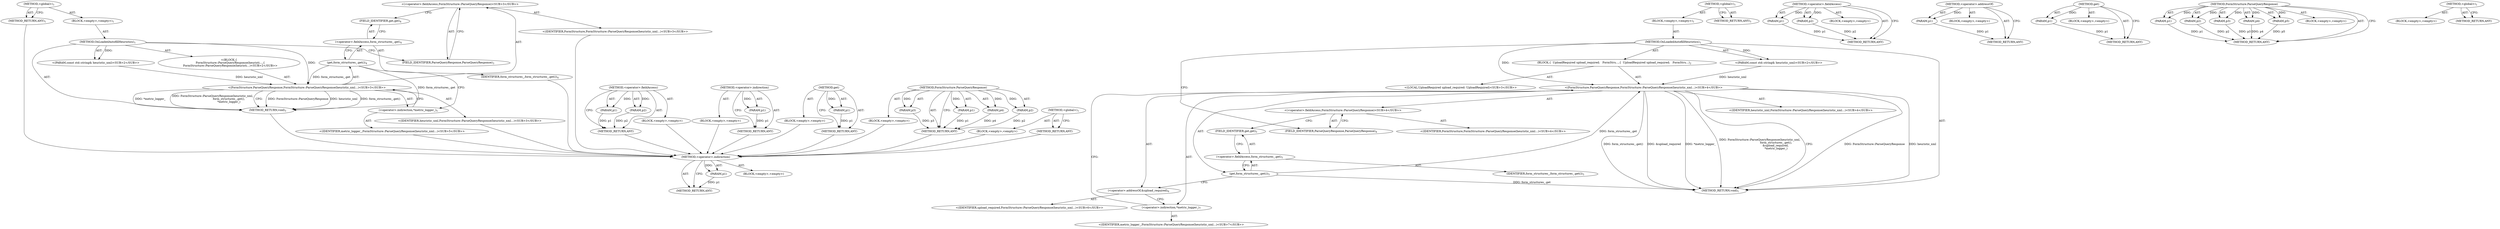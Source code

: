 digraph "&lt;global&gt;" {
vulnerable_65 [label=<(METHOD,&lt;operator&gt;.indirection)>];
vulnerable_66 [label=<(PARAM,p1)>];
vulnerable_67 [label=<(BLOCK,&lt;empty&gt;,&lt;empty&gt;)>];
vulnerable_68 [label=<(METHOD_RETURN,ANY)>];
vulnerable_6 [label=<(METHOD,&lt;global&gt;)<SUB>1</SUB>>];
vulnerable_7 [label=<(BLOCK,&lt;empty&gt;,&lt;empty&gt;)<SUB>1</SUB>>];
vulnerable_8 [label=<(METHOD,OnLoadedAutofillHeuristics)<SUB>1</SUB>>];
vulnerable_9 [label="<(PARAM,const std::string&amp; heuristic_xml)<SUB>2</SUB>>"];
vulnerable_10 [label=<(BLOCK,{
  UploadRequired upload_required;
   FormStru...,{
  UploadRequired upload_required;
   FormStru...)<SUB>2</SUB>>];
vulnerable_11 [label="<(LOCAL,UploadRequired upload_required: UploadRequired)<SUB>3</SUB>>"];
vulnerable_12 [label="<(FormStructure.ParseQueryResponse,FormStructure::ParseQueryResponse(heuristic_xml...)<SUB>4</SUB>>"];
vulnerable_13 [label="<(&lt;operator&gt;.fieldAccess,FormStructure::ParseQueryResponse)<SUB>4</SUB>>"];
vulnerable_14 [label="<(IDENTIFIER,FormStructure,FormStructure::ParseQueryResponse(heuristic_xml...)<SUB>4</SUB>>"];
vulnerable_15 [label=<(FIELD_IDENTIFIER,ParseQueryResponse,ParseQueryResponse)<SUB>4</SUB>>];
vulnerable_16 [label="<(IDENTIFIER,heuristic_xml,FormStructure::ParseQueryResponse(heuristic_xml...)<SUB>4</SUB>>"];
vulnerable_17 [label=<(get,form_structures_.get())<SUB>5</SUB>>];
vulnerable_18 [label=<(&lt;operator&gt;.fieldAccess,form_structures_.get)<SUB>5</SUB>>];
vulnerable_19 [label=<(IDENTIFIER,form_structures_,form_structures_.get())<SUB>5</SUB>>];
vulnerable_20 [label=<(FIELD_IDENTIFIER,get,get)<SUB>5</SUB>>];
vulnerable_21 [label=<(&lt;operator&gt;.addressOf,&amp;upload_required)<SUB>6</SUB>>];
vulnerable_22 [label="<(IDENTIFIER,upload_required,FormStructure::ParseQueryResponse(heuristic_xml...)<SUB>6</SUB>>"];
vulnerable_23 [label=<(&lt;operator&gt;.indirection,*metric_logger_)<SUB>7</SUB>>];
vulnerable_24 [label="<(IDENTIFIER,metric_logger_,FormStructure::ParseQueryResponse(heuristic_xml...)<SUB>7</SUB>>"];
vulnerable_25 [label=<(METHOD_RETURN,void)<SUB>1</SUB>>];
vulnerable_27 [label=<(METHOD_RETURN,ANY)<SUB>1</SUB>>];
vulnerable_52 [label=<(METHOD,&lt;operator&gt;.fieldAccess)>];
vulnerable_53 [label=<(PARAM,p1)>];
vulnerable_54 [label=<(PARAM,p2)>];
vulnerable_55 [label=<(BLOCK,&lt;empty&gt;,&lt;empty&gt;)>];
vulnerable_56 [label=<(METHOD_RETURN,ANY)>];
vulnerable_61 [label=<(METHOD,&lt;operator&gt;.addressOf)>];
vulnerable_62 [label=<(PARAM,p1)>];
vulnerable_63 [label=<(BLOCK,&lt;empty&gt;,&lt;empty&gt;)>];
vulnerable_64 [label=<(METHOD_RETURN,ANY)>];
vulnerable_57 [label=<(METHOD,get)>];
vulnerable_58 [label=<(PARAM,p1)>];
vulnerable_59 [label=<(BLOCK,&lt;empty&gt;,&lt;empty&gt;)>];
vulnerable_60 [label=<(METHOD_RETURN,ANY)>];
vulnerable_44 [label=<(METHOD,FormStructure.ParseQueryResponse)>];
vulnerable_45 [label=<(PARAM,p1)>];
vulnerable_46 [label=<(PARAM,p2)>];
vulnerable_47 [label=<(PARAM,p3)>];
vulnerable_48 [label=<(PARAM,p4)>];
vulnerable_49 [label=<(PARAM,p5)>];
vulnerable_50 [label=<(BLOCK,&lt;empty&gt;,&lt;empty&gt;)>];
vulnerable_51 [label=<(METHOD_RETURN,ANY)>];
vulnerable_38 [label=<(METHOD,&lt;global&gt;)<SUB>1</SUB>>];
vulnerable_39 [label=<(BLOCK,&lt;empty&gt;,&lt;empty&gt;)>];
vulnerable_40 [label=<(METHOD_RETURN,ANY)>];
fixed_6 [label=<(METHOD,&lt;global&gt;)<SUB>1</SUB>>];
fixed_7 [label=<(BLOCK,&lt;empty&gt;,&lt;empty&gt;)<SUB>1</SUB>>];
fixed_8 [label=<(METHOD,OnLoadedAutofillHeuristics)<SUB>1</SUB>>];
fixed_9 [label="<(PARAM,const std::string&amp; heuristic_xml)<SUB>2</SUB>>"];
fixed_10 [label="<(BLOCK,{
   FormStructure::ParseQueryResponse(heuristi...,{
   FormStructure::ParseQueryResponse(heuristi...)<SUB>2</SUB>>"];
fixed_11 [label="<(FormStructure.ParseQueryResponse,FormStructure::ParseQueryResponse(heuristic_xml...)<SUB>3</SUB>>"];
fixed_12 [label="<(&lt;operator&gt;.fieldAccess,FormStructure::ParseQueryResponse)<SUB>3</SUB>>"];
fixed_13 [label="<(IDENTIFIER,FormStructure,FormStructure::ParseQueryResponse(heuristic_xml...)<SUB>3</SUB>>"];
fixed_14 [label=<(FIELD_IDENTIFIER,ParseQueryResponse,ParseQueryResponse)<SUB>3</SUB>>];
fixed_15 [label="<(IDENTIFIER,heuristic_xml,FormStructure::ParseQueryResponse(heuristic_xml...)<SUB>3</SUB>>"];
fixed_16 [label=<(get,form_structures_.get())<SUB>4</SUB>>];
fixed_17 [label=<(&lt;operator&gt;.fieldAccess,form_structures_.get)<SUB>4</SUB>>];
fixed_18 [label=<(IDENTIFIER,form_structures_,form_structures_.get())<SUB>4</SUB>>];
fixed_19 [label=<(FIELD_IDENTIFIER,get,get)<SUB>4</SUB>>];
fixed_20 [label=<(&lt;operator&gt;.indirection,*metric_logger_)<SUB>5</SUB>>];
fixed_21 [label="<(IDENTIFIER,metric_logger_,FormStructure::ParseQueryResponse(heuristic_xml...)<SUB>5</SUB>>"];
fixed_22 [label=<(METHOD_RETURN,void)<SUB>1</SUB>>];
fixed_24 [label=<(METHOD_RETURN,ANY)<SUB>1</SUB>>];
fixed_46 [label=<(METHOD,&lt;operator&gt;.fieldAccess)>];
fixed_47 [label=<(PARAM,p1)>];
fixed_48 [label=<(PARAM,p2)>];
fixed_49 [label=<(BLOCK,&lt;empty&gt;,&lt;empty&gt;)>];
fixed_50 [label=<(METHOD_RETURN,ANY)>];
fixed_55 [label=<(METHOD,&lt;operator&gt;.indirection)>];
fixed_56 [label=<(PARAM,p1)>];
fixed_57 [label=<(BLOCK,&lt;empty&gt;,&lt;empty&gt;)>];
fixed_58 [label=<(METHOD_RETURN,ANY)>];
fixed_51 [label=<(METHOD,get)>];
fixed_52 [label=<(PARAM,p1)>];
fixed_53 [label=<(BLOCK,&lt;empty&gt;,&lt;empty&gt;)>];
fixed_54 [label=<(METHOD_RETURN,ANY)>];
fixed_39 [label=<(METHOD,FormStructure.ParseQueryResponse)>];
fixed_40 [label=<(PARAM,p1)>];
fixed_41 [label=<(PARAM,p2)>];
fixed_42 [label=<(PARAM,p3)>];
fixed_43 [label=<(PARAM,p4)>];
fixed_44 [label=<(BLOCK,&lt;empty&gt;,&lt;empty&gt;)>];
fixed_45 [label=<(METHOD_RETURN,ANY)>];
fixed_33 [label=<(METHOD,&lt;global&gt;)<SUB>1</SUB>>];
fixed_34 [label=<(BLOCK,&lt;empty&gt;,&lt;empty&gt;)>];
fixed_35 [label=<(METHOD_RETURN,ANY)>];
vulnerable_65 -> vulnerable_66  [key=0, label="AST: "];
vulnerable_65 -> vulnerable_66  [key=1, label="DDG: "];
vulnerable_65 -> vulnerable_67  [key=0, label="AST: "];
vulnerable_65 -> vulnerable_68  [key=0, label="AST: "];
vulnerable_65 -> vulnerable_68  [key=1, label="CFG: "];
vulnerable_66 -> vulnerable_68  [key=0, label="DDG: p1"];
vulnerable_6 -> vulnerable_7  [key=0, label="AST: "];
vulnerable_6 -> vulnerable_27  [key=0, label="AST: "];
vulnerable_6 -> vulnerable_27  [key=1, label="CFG: "];
vulnerable_7 -> vulnerable_8  [key=0, label="AST: "];
vulnerable_8 -> vulnerable_9  [key=0, label="AST: "];
vulnerable_8 -> vulnerable_9  [key=1, label="DDG: "];
vulnerable_8 -> vulnerable_10  [key=0, label="AST: "];
vulnerable_8 -> vulnerable_25  [key=0, label="AST: "];
vulnerable_8 -> vulnerable_15  [key=0, label="CFG: "];
vulnerable_8 -> vulnerable_12  [key=0, label="DDG: "];
vulnerable_9 -> vulnerable_12  [key=0, label="DDG: heuristic_xml"];
vulnerable_10 -> vulnerable_11  [key=0, label="AST: "];
vulnerable_10 -> vulnerable_12  [key=0, label="AST: "];
vulnerable_12 -> vulnerable_13  [key=0, label="AST: "];
vulnerable_12 -> vulnerable_16  [key=0, label="AST: "];
vulnerable_12 -> vulnerable_17  [key=0, label="AST: "];
vulnerable_12 -> vulnerable_21  [key=0, label="AST: "];
vulnerable_12 -> vulnerable_23  [key=0, label="AST: "];
vulnerable_12 -> vulnerable_25  [key=0, label="CFG: "];
vulnerable_12 -> vulnerable_25  [key=1, label="DDG: FormStructure::ParseQueryResponse"];
vulnerable_12 -> vulnerable_25  [key=2, label="DDG: heuristic_xml"];
vulnerable_12 -> vulnerable_25  [key=3, label="DDG: form_structures_.get()"];
vulnerable_12 -> vulnerable_25  [key=4, label="DDG: &amp;upload_required"];
vulnerable_12 -> vulnerable_25  [key=5, label="DDG: *metric_logger_"];
vulnerable_12 -> vulnerable_25  [key=6, label="DDG: FormStructure::ParseQueryResponse(heuristic_xml,
                                     form_structures_.get(),
                                    &amp;upload_required,
                                     *metric_logger_)"];
vulnerable_13 -> vulnerable_14  [key=0, label="AST: "];
vulnerable_13 -> vulnerable_15  [key=0, label="AST: "];
vulnerable_13 -> vulnerable_20  [key=0, label="CFG: "];
vulnerable_15 -> vulnerable_13  [key=0, label="CFG: "];
vulnerable_17 -> vulnerable_18  [key=0, label="AST: "];
vulnerable_17 -> vulnerable_21  [key=0, label="CFG: "];
vulnerable_17 -> vulnerable_25  [key=0, label="DDG: form_structures_.get"];
vulnerable_17 -> vulnerable_12  [key=0, label="DDG: form_structures_.get"];
vulnerable_18 -> vulnerable_19  [key=0, label="AST: "];
vulnerable_18 -> vulnerable_20  [key=0, label="AST: "];
vulnerable_18 -> vulnerable_17  [key=0, label="CFG: "];
vulnerable_20 -> vulnerable_18  [key=0, label="CFG: "];
vulnerable_21 -> vulnerable_22  [key=0, label="AST: "];
vulnerable_21 -> vulnerable_23  [key=0, label="CFG: "];
vulnerable_23 -> vulnerable_24  [key=0, label="AST: "];
vulnerable_23 -> vulnerable_12  [key=0, label="CFG: "];
vulnerable_52 -> vulnerable_53  [key=0, label="AST: "];
vulnerable_52 -> vulnerable_53  [key=1, label="DDG: "];
vulnerable_52 -> vulnerable_55  [key=0, label="AST: "];
vulnerable_52 -> vulnerable_54  [key=0, label="AST: "];
vulnerable_52 -> vulnerable_54  [key=1, label="DDG: "];
vulnerable_52 -> vulnerable_56  [key=0, label="AST: "];
vulnerable_52 -> vulnerable_56  [key=1, label="CFG: "];
vulnerable_53 -> vulnerable_56  [key=0, label="DDG: p1"];
vulnerable_54 -> vulnerable_56  [key=0, label="DDG: p2"];
vulnerable_61 -> vulnerable_62  [key=0, label="AST: "];
vulnerable_61 -> vulnerable_62  [key=1, label="DDG: "];
vulnerable_61 -> vulnerable_63  [key=0, label="AST: "];
vulnerable_61 -> vulnerable_64  [key=0, label="AST: "];
vulnerable_61 -> vulnerable_64  [key=1, label="CFG: "];
vulnerable_62 -> vulnerable_64  [key=0, label="DDG: p1"];
vulnerable_57 -> vulnerable_58  [key=0, label="AST: "];
vulnerable_57 -> vulnerable_58  [key=1, label="DDG: "];
vulnerable_57 -> vulnerable_59  [key=0, label="AST: "];
vulnerable_57 -> vulnerable_60  [key=0, label="AST: "];
vulnerable_57 -> vulnerable_60  [key=1, label="CFG: "];
vulnerable_58 -> vulnerable_60  [key=0, label="DDG: p1"];
vulnerable_44 -> vulnerable_45  [key=0, label="AST: "];
vulnerable_44 -> vulnerable_45  [key=1, label="DDG: "];
vulnerable_44 -> vulnerable_50  [key=0, label="AST: "];
vulnerable_44 -> vulnerable_46  [key=0, label="AST: "];
vulnerable_44 -> vulnerable_46  [key=1, label="DDG: "];
vulnerable_44 -> vulnerable_51  [key=0, label="AST: "];
vulnerable_44 -> vulnerable_51  [key=1, label="CFG: "];
vulnerable_44 -> vulnerable_47  [key=0, label="AST: "];
vulnerable_44 -> vulnerable_47  [key=1, label="DDG: "];
vulnerable_44 -> vulnerable_48  [key=0, label="AST: "];
vulnerable_44 -> vulnerable_48  [key=1, label="DDG: "];
vulnerable_44 -> vulnerable_49  [key=0, label="AST: "];
vulnerable_44 -> vulnerable_49  [key=1, label="DDG: "];
vulnerable_45 -> vulnerable_51  [key=0, label="DDG: p1"];
vulnerable_46 -> vulnerable_51  [key=0, label="DDG: p2"];
vulnerable_47 -> vulnerable_51  [key=0, label="DDG: p3"];
vulnerable_48 -> vulnerable_51  [key=0, label="DDG: p4"];
vulnerable_49 -> vulnerable_51  [key=0, label="DDG: p5"];
vulnerable_38 -> vulnerable_39  [key=0, label="AST: "];
vulnerable_38 -> vulnerable_40  [key=0, label="AST: "];
vulnerable_38 -> vulnerable_40  [key=1, label="CFG: "];
fixed_6 -> fixed_7  [key=0, label="AST: "];
fixed_6 -> fixed_24  [key=0, label="AST: "];
fixed_6 -> fixed_24  [key=1, label="CFG: "];
fixed_7 -> fixed_8  [key=0, label="AST: "];
fixed_8 -> fixed_9  [key=0, label="AST: "];
fixed_8 -> fixed_9  [key=1, label="DDG: "];
fixed_8 -> fixed_10  [key=0, label="AST: "];
fixed_8 -> fixed_22  [key=0, label="AST: "];
fixed_8 -> fixed_14  [key=0, label="CFG: "];
fixed_8 -> fixed_11  [key=0, label="DDG: "];
fixed_9 -> fixed_11  [key=0, label="DDG: heuristic_xml"];
fixed_10 -> fixed_11  [key=0, label="AST: "];
fixed_11 -> fixed_12  [key=0, label="AST: "];
fixed_11 -> fixed_15  [key=0, label="AST: "];
fixed_11 -> fixed_16  [key=0, label="AST: "];
fixed_11 -> fixed_20  [key=0, label="AST: "];
fixed_11 -> fixed_22  [key=0, label="CFG: "];
fixed_11 -> fixed_22  [key=1, label="DDG: FormStructure::ParseQueryResponse"];
fixed_11 -> fixed_22  [key=2, label="DDG: heuristic_xml"];
fixed_11 -> fixed_22  [key=3, label="DDG: form_structures_.get()"];
fixed_11 -> fixed_22  [key=4, label="DDG: *metric_logger_"];
fixed_11 -> fixed_22  [key=5, label="DDG: FormStructure::ParseQueryResponse(heuristic_xml,
                                     form_structures_.get(),
                                     *metric_logger_)"];
fixed_12 -> fixed_13  [key=0, label="AST: "];
fixed_12 -> fixed_14  [key=0, label="AST: "];
fixed_12 -> fixed_19  [key=0, label="CFG: "];
fixed_13 -> vulnerable_65  [key=0];
fixed_14 -> fixed_12  [key=0, label="CFG: "];
fixed_15 -> vulnerable_65  [key=0];
fixed_16 -> fixed_17  [key=0, label="AST: "];
fixed_16 -> fixed_20  [key=0, label="CFG: "];
fixed_16 -> fixed_22  [key=0, label="DDG: form_structures_.get"];
fixed_16 -> fixed_11  [key=0, label="DDG: form_structures_.get"];
fixed_17 -> fixed_18  [key=0, label="AST: "];
fixed_17 -> fixed_19  [key=0, label="AST: "];
fixed_17 -> fixed_16  [key=0, label="CFG: "];
fixed_18 -> vulnerable_65  [key=0];
fixed_19 -> fixed_17  [key=0, label="CFG: "];
fixed_20 -> fixed_21  [key=0, label="AST: "];
fixed_20 -> fixed_11  [key=0, label="CFG: "];
fixed_21 -> vulnerable_65  [key=0];
fixed_22 -> vulnerable_65  [key=0];
fixed_24 -> vulnerable_65  [key=0];
fixed_46 -> fixed_47  [key=0, label="AST: "];
fixed_46 -> fixed_47  [key=1, label="DDG: "];
fixed_46 -> fixed_49  [key=0, label="AST: "];
fixed_46 -> fixed_48  [key=0, label="AST: "];
fixed_46 -> fixed_48  [key=1, label="DDG: "];
fixed_46 -> fixed_50  [key=0, label="AST: "];
fixed_46 -> fixed_50  [key=1, label="CFG: "];
fixed_47 -> fixed_50  [key=0, label="DDG: p1"];
fixed_48 -> fixed_50  [key=0, label="DDG: p2"];
fixed_49 -> vulnerable_65  [key=0];
fixed_50 -> vulnerable_65  [key=0];
fixed_55 -> fixed_56  [key=0, label="AST: "];
fixed_55 -> fixed_56  [key=1, label="DDG: "];
fixed_55 -> fixed_57  [key=0, label="AST: "];
fixed_55 -> fixed_58  [key=0, label="AST: "];
fixed_55 -> fixed_58  [key=1, label="CFG: "];
fixed_56 -> fixed_58  [key=0, label="DDG: p1"];
fixed_57 -> vulnerable_65  [key=0];
fixed_58 -> vulnerable_65  [key=0];
fixed_51 -> fixed_52  [key=0, label="AST: "];
fixed_51 -> fixed_52  [key=1, label="DDG: "];
fixed_51 -> fixed_53  [key=0, label="AST: "];
fixed_51 -> fixed_54  [key=0, label="AST: "];
fixed_51 -> fixed_54  [key=1, label="CFG: "];
fixed_52 -> fixed_54  [key=0, label="DDG: p1"];
fixed_53 -> vulnerable_65  [key=0];
fixed_54 -> vulnerable_65  [key=0];
fixed_39 -> fixed_40  [key=0, label="AST: "];
fixed_39 -> fixed_40  [key=1, label="DDG: "];
fixed_39 -> fixed_44  [key=0, label="AST: "];
fixed_39 -> fixed_41  [key=0, label="AST: "];
fixed_39 -> fixed_41  [key=1, label="DDG: "];
fixed_39 -> fixed_45  [key=0, label="AST: "];
fixed_39 -> fixed_45  [key=1, label="CFG: "];
fixed_39 -> fixed_42  [key=0, label="AST: "];
fixed_39 -> fixed_42  [key=1, label="DDG: "];
fixed_39 -> fixed_43  [key=0, label="AST: "];
fixed_39 -> fixed_43  [key=1, label="DDG: "];
fixed_40 -> fixed_45  [key=0, label="DDG: p1"];
fixed_41 -> fixed_45  [key=0, label="DDG: p2"];
fixed_42 -> fixed_45  [key=0, label="DDG: p3"];
fixed_43 -> fixed_45  [key=0, label="DDG: p4"];
fixed_44 -> vulnerable_65  [key=0];
fixed_45 -> vulnerable_65  [key=0];
fixed_33 -> fixed_34  [key=0, label="AST: "];
fixed_33 -> fixed_35  [key=0, label="AST: "];
fixed_33 -> fixed_35  [key=1, label="CFG: "];
fixed_34 -> vulnerable_65  [key=0];
fixed_35 -> vulnerable_65  [key=0];
}

